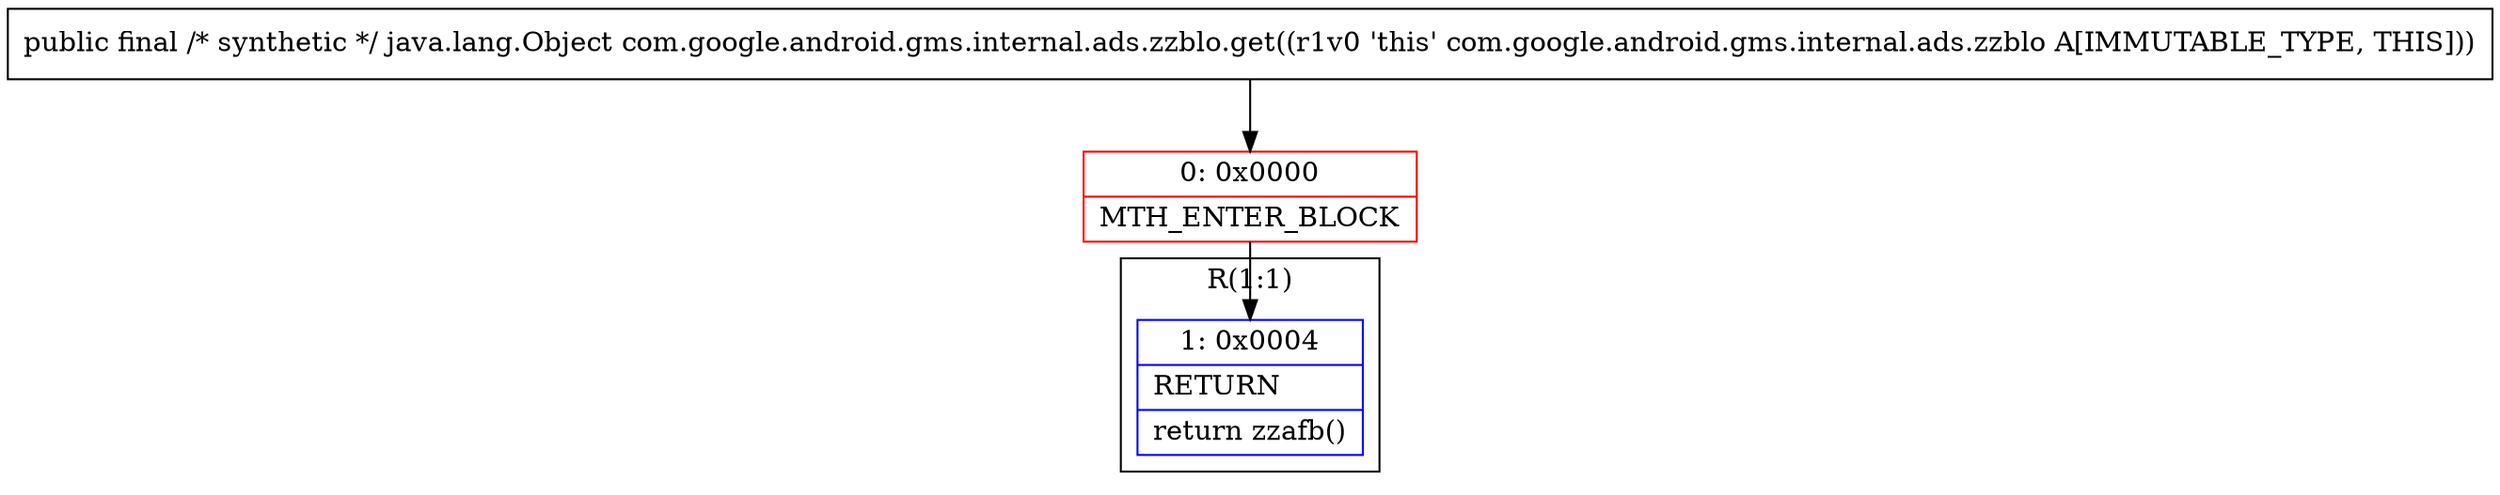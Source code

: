 digraph "CFG forcom.google.android.gms.internal.ads.zzblo.get()Ljava\/lang\/Object;" {
subgraph cluster_Region_102351379 {
label = "R(1:1)";
node [shape=record,color=blue];
Node_1 [shape=record,label="{1\:\ 0x0004|RETURN\l|return zzafb()\l}"];
}
Node_0 [shape=record,color=red,label="{0\:\ 0x0000|MTH_ENTER_BLOCK\l}"];
MethodNode[shape=record,label="{public final \/* synthetic *\/ java.lang.Object com.google.android.gms.internal.ads.zzblo.get((r1v0 'this' com.google.android.gms.internal.ads.zzblo A[IMMUTABLE_TYPE, THIS])) }"];
MethodNode -> Node_0;
Node_0 -> Node_1;
}


